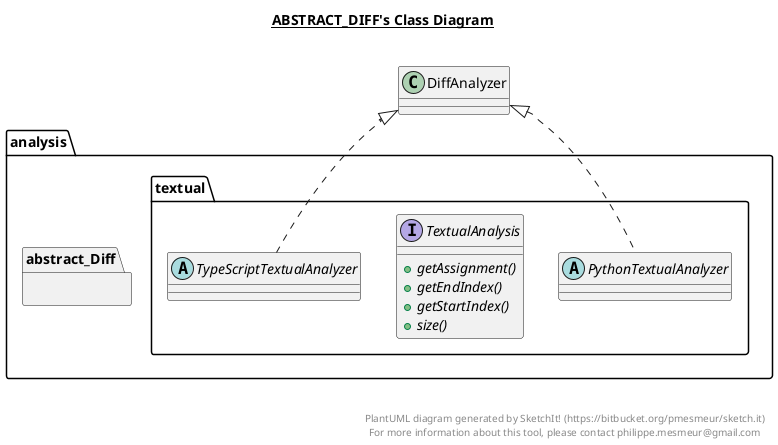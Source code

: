 @startuml

title __ABSTRACT_DIFF's Class Diagram__\n

  namespace analysis {
    namespace abstract_Diff {
      abstract class analysis.textual.PythonTextualAnalyzer {
      }
    }
  }
  

  namespace analysis {
    namespace abstract_Diff {
      interface analysis.textual.TextualAnalysis {
          {abstract} + getAssignment()
          {abstract} + getEndIndex()
          {abstract} + getStartIndex()
          {abstract} + size()
      }
    }
  }
  

  namespace analysis {
    namespace abstract_Diff {
      abstract class analysis.textual.TypeScriptTextualAnalyzer {
      }
    }
  }
  

  analysis.textual.PythonTextualAnalyzer .up.|> DiffAnalyzer
  analysis.textual.TypeScriptTextualAnalyzer .up.|> DiffAnalyzer


right footer


PlantUML diagram generated by SketchIt! (https://bitbucket.org/pmesmeur/sketch.it)
For more information about this tool, please contact philippe.mesmeur@gmail.com
endfooter

@enduml
